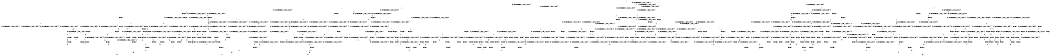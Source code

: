 digraph BCG {
size = "7, 10.5";
center = TRUE;
node [shape = circle];
0 [peripheries = 2];
0 -> 1 [label = "EX !0 !ATOMIC_EXCH_BRANCH (1, +1, TRUE, +0, 2, TRUE) !{0}"];
0 -> 2 [label = "EX !2 !ATOMIC_EXCH_BRANCH (1, +0, FALSE, +0, 3, TRUE) !{0}"];
0 -> 3 [label = "EX !1 !ATOMIC_EXCH_BRANCH (1, +0, TRUE, +0, 1, TRUE) !{0}"];
0 -> 4 [label = "EX !0 !ATOMIC_EXCH_BRANCH (1, +1, TRUE, +0, 2, TRUE) !{0}"];
1 -> 5 [label = "EX !2 !ATOMIC_EXCH_BRANCH (1, +0, FALSE, +0, 3, FALSE) !{0}"];
1 -> 6 [label = "EX !1 !ATOMIC_EXCH_BRANCH (1, +0, TRUE, +0, 1, FALSE) !{0}"];
1 -> 7 [label = "TERMINATE !0"];
2 -> 8 [label = "EX !0 !ATOMIC_EXCH_BRANCH (1, +1, TRUE, +0, 2, TRUE) !{0}"];
2 -> 9 [label = "EX !1 !ATOMIC_EXCH_BRANCH (1, +0, TRUE, +0, 1, TRUE) !{0}"];
2 -> 10 [label = "TERMINATE !2"];
2 -> 11 [label = "EX !0 !ATOMIC_EXCH_BRANCH (1, +1, TRUE, +0, 2, TRUE) !{0}"];
3 -> 3 [label = "EX !1 !ATOMIC_EXCH_BRANCH (1, +0, TRUE, +0, 1, TRUE) !{0}"];
3 -> 12 [label = "EX !0 !ATOMIC_EXCH_BRANCH (1, +1, TRUE, +0, 2, TRUE) !{0}"];
3 -> 13 [label = "EX !2 !ATOMIC_EXCH_BRANCH (1, +0, FALSE, +0, 3, TRUE) !{0}"];
3 -> 14 [label = "EX !0 !ATOMIC_EXCH_BRANCH (1, +1, TRUE, +0, 2, TRUE) !{0}"];
4 -> 15 [label = "EX !2 !ATOMIC_EXCH_BRANCH (1, +0, FALSE, +0, 3, FALSE) !{0}"];
4 -> 16 [label = "EX !1 !ATOMIC_EXCH_BRANCH (1, +0, TRUE, +0, 1, FALSE) !{0}"];
4 -> 17 [label = "TERMINATE !0"];
5 -> 18 [label = "EX !2 !ATOMIC_EXCH_BRANCH (1, +1, TRUE, +1, 1, TRUE) !{0}"];
5 -> 19 [label = "EX !1 !ATOMIC_EXCH_BRANCH (1, +0, TRUE, +0, 1, FALSE) !{0}"];
5 -> 20 [label = "TERMINATE !0"];
6 -> 21 [label = "EX !2 !ATOMIC_EXCH_BRANCH (1, +0, FALSE, +0, 3, TRUE) !{0}"];
6 -> 22 [label = "TERMINATE !0"];
6 -> 23 [label = "TERMINATE !1"];
7 -> 24 [label = "EX !1 !ATOMIC_EXCH_BRANCH (1, +0, TRUE, +0, 1, FALSE) !{1}"];
7 -> 25 [label = "EX !2 !ATOMIC_EXCH_BRANCH (1, +0, FALSE, +0, 3, FALSE) !{1}"];
7 -> 26 [label = "EX !1 !ATOMIC_EXCH_BRANCH (1, +0, TRUE, +0, 1, FALSE) !{1}"];
8 -> 27 [label = "EX !1 !ATOMIC_EXCH_BRANCH (1, +0, TRUE, +0, 1, FALSE) !{0}"];
8 -> 28 [label = "TERMINATE !0"];
8 -> 29 [label = "TERMINATE !2"];
9 -> 9 [label = "EX !1 !ATOMIC_EXCH_BRANCH (1, +0, TRUE, +0, 1, TRUE) !{0}"];
9 -> 30 [label = "EX !0 !ATOMIC_EXCH_BRANCH (1, +1, TRUE, +0, 2, TRUE) !{0}"];
9 -> 31 [label = "TERMINATE !2"];
9 -> 32 [label = "EX !0 !ATOMIC_EXCH_BRANCH (1, +1, TRUE, +0, 2, TRUE) !{0}"];
10 -> 33 [label = "EX !0 !ATOMIC_EXCH_BRANCH (1, +1, TRUE, +0, 2, TRUE) !{0}"];
10 -> 34 [label = "EX !1 !ATOMIC_EXCH_BRANCH (1, +0, TRUE, +0, 1, TRUE) !{0}"];
10 -> 35 [label = "EX !0 !ATOMIC_EXCH_BRANCH (1, +1, TRUE, +0, 2, TRUE) !{0}"];
11 -> 36 [label = "EX !1 !ATOMIC_EXCH_BRANCH (1, +0, TRUE, +0, 1, FALSE) !{0}"];
11 -> 37 [label = "TERMINATE !0"];
11 -> 38 [label = "TERMINATE !2"];
12 -> 6 [label = "EX !1 !ATOMIC_EXCH_BRANCH (1, +0, TRUE, +0, 1, FALSE) !{0}"];
12 -> 39 [label = "EX !2 !ATOMIC_EXCH_BRANCH (1, +0, FALSE, +0, 3, FALSE) !{0}"];
12 -> 40 [label = "TERMINATE !0"];
13 -> 9 [label = "EX !1 !ATOMIC_EXCH_BRANCH (1, +0, TRUE, +0, 1, TRUE) !{0}"];
13 -> 30 [label = "EX !0 !ATOMIC_EXCH_BRANCH (1, +1, TRUE, +0, 2, TRUE) !{0}"];
13 -> 31 [label = "TERMINATE !2"];
13 -> 32 [label = "EX !0 !ATOMIC_EXCH_BRANCH (1, +1, TRUE, +0, 2, TRUE) !{0}"];
14 -> 16 [label = "EX !1 !ATOMIC_EXCH_BRANCH (1, +0, TRUE, +0, 1, FALSE) !{0}"];
14 -> 41 [label = "EX !2 !ATOMIC_EXCH_BRANCH (1, +0, FALSE, +0, 3, FALSE) !{0}"];
14 -> 42 [label = "TERMINATE !0"];
15 -> 43 [label = "EX !2 !ATOMIC_EXCH_BRANCH (1, +1, TRUE, +1, 1, TRUE) !{0}"];
15 -> 44 [label = "EX !1 !ATOMIC_EXCH_BRANCH (1, +0, TRUE, +0, 1, FALSE) !{0}"];
15 -> 45 [label = "TERMINATE !0"];
16 -> 46 [label = "EX !2 !ATOMIC_EXCH_BRANCH (1, +0, FALSE, +0, 3, TRUE) !{0}"];
16 -> 47 [label = "TERMINATE !0"];
16 -> 48 [label = "TERMINATE !1"];
17 -> 49 [label = "EX !1 !ATOMIC_EXCH_BRANCH (1, +0, TRUE, +0, 1, FALSE) !{1}"];
17 -> 50 [label = "EX !2 !ATOMIC_EXCH_BRANCH (1, +0, FALSE, +0, 3, FALSE) !{1}"];
18 -> 5 [label = "EX !2 !ATOMIC_EXCH_BRANCH (1, +0, FALSE, +0, 3, FALSE) !{0}"];
18 -> 51 [label = "EX !1 !ATOMIC_EXCH_BRANCH (1, +0, TRUE, +0, 1, FALSE) !{0}"];
18 -> 52 [label = "TERMINATE !0"];
19 -> 53 [label = "EX !2 !ATOMIC_EXCH_BRANCH (1, +1, TRUE, +1, 1, FALSE) !{0}"];
19 -> 54 [label = "TERMINATE !0"];
19 -> 55 [label = "TERMINATE !1"];
20 -> 56 [label = "EX !2 !ATOMIC_EXCH_BRANCH (1, +1, TRUE, +1, 1, TRUE) !{1}"];
20 -> 57 [label = "EX !1 !ATOMIC_EXCH_BRANCH (1, +0, TRUE, +0, 1, FALSE) !{1}"];
20 -> 58 [label = "EX !1 !ATOMIC_EXCH_BRANCH (1, +0, TRUE, +0, 1, FALSE) !{1}"];
21 -> 59 [label = "TERMINATE !0"];
21 -> 60 [label = "TERMINATE !2"];
21 -> 61 [label = "TERMINATE !1"];
22 -> 62 [label = "EX !2 !ATOMIC_EXCH_BRANCH (1, +0, FALSE, +0, 3, TRUE) !{1}"];
22 -> 63 [label = "TERMINATE !1"];
23 -> 64 [label = "EX !2 !ATOMIC_EXCH_BRANCH (1, +0, FALSE, +0, 3, TRUE) !{0}"];
23 -> 65 [label = "TERMINATE !0"];
24 -> 62 [label = "EX !2 !ATOMIC_EXCH_BRANCH (1, +0, FALSE, +0, 3, TRUE) !{1}"];
24 -> 63 [label = "TERMINATE !1"];
25 -> 56 [label = "EX !2 !ATOMIC_EXCH_BRANCH (1, +1, TRUE, +1, 1, TRUE) !{1}"];
25 -> 57 [label = "EX !1 !ATOMIC_EXCH_BRANCH (1, +0, TRUE, +0, 1, FALSE) !{1}"];
25 -> 58 [label = "EX !1 !ATOMIC_EXCH_BRANCH (1, +0, TRUE, +0, 1, FALSE) !{1}"];
26 -> 66 [label = "EX !2 !ATOMIC_EXCH_BRANCH (1, +0, FALSE, +0, 3, TRUE) !{1}"];
26 -> 67 [label = "TERMINATE !1"];
27 -> 59 [label = "TERMINATE !0"];
27 -> 60 [label = "TERMINATE !2"];
27 -> 61 [label = "TERMINATE !1"];
28 -> 68 [label = "EX !1 !ATOMIC_EXCH_BRANCH (1, +0, TRUE, +0, 1, FALSE) !{1}"];
28 -> 69 [label = "TERMINATE !2"];
28 -> 70 [label = "EX !1 !ATOMIC_EXCH_BRANCH (1, +0, TRUE, +0, 1, FALSE) !{1}"];
29 -> 71 [label = "EX !1 !ATOMIC_EXCH_BRANCH (1, +0, TRUE, +0, 1, FALSE) !{0}"];
29 -> 72 [label = "TERMINATE !0"];
30 -> 27 [label = "EX !1 !ATOMIC_EXCH_BRANCH (1, +0, TRUE, +0, 1, FALSE) !{0}"];
30 -> 73 [label = "TERMINATE !0"];
30 -> 74 [label = "TERMINATE !2"];
31 -> 34 [label = "EX !1 !ATOMIC_EXCH_BRANCH (1, +0, TRUE, +0, 1, TRUE) !{0}"];
31 -> 75 [label = "EX !0 !ATOMIC_EXCH_BRANCH (1, +1, TRUE, +0, 2, TRUE) !{0}"];
31 -> 76 [label = "EX !0 !ATOMIC_EXCH_BRANCH (1, +1, TRUE, +0, 2, TRUE) !{0}"];
32 -> 36 [label = "EX !1 !ATOMIC_EXCH_BRANCH (1, +0, TRUE, +0, 1, FALSE) !{0}"];
32 -> 77 [label = "TERMINATE !0"];
32 -> 78 [label = "TERMINATE !2"];
33 -> 71 [label = "EX !1 !ATOMIC_EXCH_BRANCH (1, +0, TRUE, +0, 1, FALSE) !{0}"];
33 -> 72 [label = "TERMINATE !0"];
34 -> 34 [label = "EX !1 !ATOMIC_EXCH_BRANCH (1, +0, TRUE, +0, 1, TRUE) !{0}"];
34 -> 75 [label = "EX !0 !ATOMIC_EXCH_BRANCH (1, +1, TRUE, +0, 2, TRUE) !{0}"];
34 -> 76 [label = "EX !0 !ATOMIC_EXCH_BRANCH (1, +1, TRUE, +0, 2, TRUE) !{0}"];
35 -> 79 [label = "EX !1 !ATOMIC_EXCH_BRANCH (1, +0, TRUE, +0, 1, FALSE) !{0}"];
35 -> 80 [label = "TERMINATE !0"];
36 -> 81 [label = "TERMINATE !0"];
36 -> 82 [label = "TERMINATE !2"];
36 -> 83 [label = "TERMINATE !1"];
37 -> 84 [label = "EX !1 !ATOMIC_EXCH_BRANCH (1, +0, TRUE, +0, 1, FALSE) !{1}"];
37 -> 85 [label = "TERMINATE !2"];
38 -> 79 [label = "EX !1 !ATOMIC_EXCH_BRANCH (1, +0, TRUE, +0, 1, FALSE) !{0}"];
38 -> 80 [label = "TERMINATE !0"];
39 -> 19 [label = "EX !1 !ATOMIC_EXCH_BRANCH (1, +0, TRUE, +0, 1, FALSE) !{0}"];
39 -> 86 [label = "EX !2 !ATOMIC_EXCH_BRANCH (1, +1, TRUE, +1, 1, TRUE) !{0}"];
39 -> 87 [label = "TERMINATE !0"];
40 -> 24 [label = "EX !1 !ATOMIC_EXCH_BRANCH (1, +0, TRUE, +0, 1, FALSE) !{1}"];
40 -> 88 [label = "EX !2 !ATOMIC_EXCH_BRANCH (1, +0, FALSE, +0, 3, FALSE) !{1}"];
40 -> 26 [label = "EX !1 !ATOMIC_EXCH_BRANCH (1, +0, TRUE, +0, 1, FALSE) !{1}"];
41 -> 44 [label = "EX !1 !ATOMIC_EXCH_BRANCH (1, +0, TRUE, +0, 1, FALSE) !{0}"];
41 -> 89 [label = "EX !2 !ATOMIC_EXCH_BRANCH (1, +1, TRUE, +1, 1, TRUE) !{0}"];
41 -> 90 [label = "TERMINATE !0"];
42 -> 49 [label = "EX !1 !ATOMIC_EXCH_BRANCH (1, +0, TRUE, +0, 1, FALSE) !{1}"];
42 -> 91 [label = "EX !2 !ATOMIC_EXCH_BRANCH (1, +0, FALSE, +0, 3, FALSE) !{1}"];
43 -> 15 [label = "EX !2 !ATOMIC_EXCH_BRANCH (1, +0, FALSE, +0, 3, FALSE) !{0}"];
43 -> 92 [label = "EX !1 !ATOMIC_EXCH_BRANCH (1, +0, TRUE, +0, 1, FALSE) !{0}"];
43 -> 93 [label = "TERMINATE !0"];
44 -> 94 [label = "EX !2 !ATOMIC_EXCH_BRANCH (1, +1, TRUE, +1, 1, FALSE) !{0}"];
44 -> 95 [label = "TERMINATE !0"];
44 -> 96 [label = "TERMINATE !1"];
45 -> 97 [label = "EX !2 !ATOMIC_EXCH_BRANCH (1, +1, TRUE, +1, 1, TRUE) !{1}"];
45 -> 98 [label = "EX !1 !ATOMIC_EXCH_BRANCH (1, +0, TRUE, +0, 1, FALSE) !{1}"];
46 -> 81 [label = "TERMINATE !0"];
46 -> 82 [label = "TERMINATE !2"];
46 -> 83 [label = "TERMINATE !1"];
47 -> 99 [label = "EX !2 !ATOMIC_EXCH_BRANCH (1, +0, FALSE, +0, 3, TRUE) !{1}"];
47 -> 100 [label = "TERMINATE !1"];
48 -> 101 [label = "EX !2 !ATOMIC_EXCH_BRANCH (1, +0, FALSE, +0, 3, TRUE) !{0}"];
48 -> 102 [label = "TERMINATE !0"];
49 -> 99 [label = "EX !2 !ATOMIC_EXCH_BRANCH (1, +0, FALSE, +0, 3, TRUE) !{1}"];
49 -> 100 [label = "TERMINATE !1"];
50 -> 97 [label = "EX !2 !ATOMIC_EXCH_BRANCH (1, +1, TRUE, +1, 1, TRUE) !{1}"];
50 -> 98 [label = "EX !1 !ATOMIC_EXCH_BRANCH (1, +0, TRUE, +0, 1, FALSE) !{1}"];
51 -> 21 [label = "EX !2 !ATOMIC_EXCH_BRANCH (1, +0, FALSE, +0, 3, TRUE) !{0}"];
51 -> 103 [label = "TERMINATE !0"];
51 -> 104 [label = "TERMINATE !1"];
52 -> 25 [label = "EX !2 !ATOMIC_EXCH_BRANCH (1, +0, FALSE, +0, 3, FALSE) !{1}"];
52 -> 105 [label = "EX !1 !ATOMIC_EXCH_BRANCH (1, +0, TRUE, +0, 1, FALSE) !{1}"];
52 -> 106 [label = "EX !1 !ATOMIC_EXCH_BRANCH (1, +0, TRUE, +0, 1, FALSE) !{1}"];
53 -> 107 [label = "TERMINATE !0"];
53 -> 108 [label = "TERMINATE !2"];
53 -> 109 [label = "TERMINATE !1"];
54 -> 110 [label = "EX !2 !ATOMIC_EXCH_BRANCH (1, +1, TRUE, +1, 1, FALSE) !{1}"];
54 -> 111 [label = "TERMINATE !1"];
55 -> 112 [label = "EX !2 !ATOMIC_EXCH_BRANCH (1, +1, TRUE, +1, 1, FALSE) !{0}"];
55 -> 113 [label = "TERMINATE !0"];
56 -> 25 [label = "EX !2 !ATOMIC_EXCH_BRANCH (1, +0, FALSE, +0, 3, FALSE) !{1}"];
56 -> 105 [label = "EX !1 !ATOMIC_EXCH_BRANCH (1, +0, TRUE, +0, 1, FALSE) !{1}"];
56 -> 106 [label = "EX !1 !ATOMIC_EXCH_BRANCH (1, +0, TRUE, +0, 1, FALSE) !{1}"];
57 -> 110 [label = "EX !2 !ATOMIC_EXCH_BRANCH (1, +1, TRUE, +1, 1, FALSE) !{1}"];
57 -> 111 [label = "TERMINATE !1"];
58 -> 114 [label = "EX !2 !ATOMIC_EXCH_BRANCH (1, +1, TRUE, +1, 1, FALSE) !{1}"];
58 -> 115 [label = "TERMINATE !1"];
59 -> 116 [label = "TERMINATE !2"];
59 -> 117 [label = "TERMINATE !1"];
60 -> 118 [label = "TERMINATE !0"];
60 -> 119 [label = "TERMINATE !1"];
61 -> 120 [label = "TERMINATE !0"];
61 -> 121 [label = "TERMINATE !2"];
62 -> 116 [label = "TERMINATE !2"];
62 -> 117 [label = "TERMINATE !1"];
63 -> 122 [label = "EX !2 !ATOMIC_EXCH_BRANCH (1, +0, FALSE, +0, 3, TRUE) !{2}"];
63 -> 123 [label = "EX !2 !ATOMIC_EXCH_BRANCH (1, +0, FALSE, +0, 3, TRUE) !{2}"];
64 -> 120 [label = "TERMINATE !0"];
64 -> 121 [label = "TERMINATE !2"];
65 -> 124 [label = "EX !2 !ATOMIC_EXCH_BRANCH (1, +0, FALSE, +0, 3, TRUE) !{1}"];
66 -> 125 [label = "TERMINATE !2"];
66 -> 126 [label = "TERMINATE !1"];
67 -> 127 [label = "EX !2 !ATOMIC_EXCH_BRANCH (1, +0, FALSE, +0, 3, TRUE) !{2}"];
68 -> 116 [label = "TERMINATE !2"];
68 -> 117 [label = "TERMINATE !1"];
69 -> 128 [label = "EX !1 !ATOMIC_EXCH_BRANCH (1, +0, TRUE, +0, 1, FALSE) !{1}"];
69 -> 129 [label = "EX !1 !ATOMIC_EXCH_BRANCH (1, +0, TRUE, +0, 1, FALSE) !{1}"];
70 -> 125 [label = "TERMINATE !2"];
70 -> 126 [label = "TERMINATE !1"];
71 -> 118 [label = "TERMINATE !0"];
71 -> 119 [label = "TERMINATE !1"];
72 -> 128 [label = "EX !1 !ATOMIC_EXCH_BRANCH (1, +0, TRUE, +0, 1, FALSE) !{1}"];
72 -> 129 [label = "EX !1 !ATOMIC_EXCH_BRANCH (1, +0, TRUE, +0, 1, FALSE) !{1}"];
73 -> 68 [label = "EX !1 !ATOMIC_EXCH_BRANCH (1, +0, TRUE, +0, 1, FALSE) !{1}"];
73 -> 130 [label = "TERMINATE !2"];
73 -> 70 [label = "EX !1 !ATOMIC_EXCH_BRANCH (1, +0, TRUE, +0, 1, FALSE) !{1}"];
74 -> 71 [label = "EX !1 !ATOMIC_EXCH_BRANCH (1, +0, TRUE, +0, 1, FALSE) !{0}"];
74 -> 131 [label = "TERMINATE !0"];
75 -> 71 [label = "EX !1 !ATOMIC_EXCH_BRANCH (1, +0, TRUE, +0, 1, FALSE) !{0}"];
75 -> 131 [label = "TERMINATE !0"];
76 -> 79 [label = "EX !1 !ATOMIC_EXCH_BRANCH (1, +0, TRUE, +0, 1, FALSE) !{0}"];
76 -> 132 [label = "TERMINATE !0"];
77 -> 84 [label = "EX !1 !ATOMIC_EXCH_BRANCH (1, +0, TRUE, +0, 1, FALSE) !{1}"];
77 -> 133 [label = "TERMINATE !2"];
78 -> 79 [label = "EX !1 !ATOMIC_EXCH_BRANCH (1, +0, TRUE, +0, 1, FALSE) !{0}"];
78 -> 132 [label = "TERMINATE !0"];
79 -> 134 [label = "TERMINATE !0"];
79 -> 135 [label = "TERMINATE !1"];
80 -> 136 [label = "EX !1 !ATOMIC_EXCH_BRANCH (1, +0, TRUE, +0, 1, FALSE) !{1}"];
81 -> 137 [label = "TERMINATE !2"];
81 -> 138 [label = "TERMINATE !1"];
82 -> 134 [label = "TERMINATE !0"];
82 -> 135 [label = "TERMINATE !1"];
83 -> 139 [label = "TERMINATE !0"];
83 -> 140 [label = "TERMINATE !2"];
84 -> 137 [label = "TERMINATE !2"];
84 -> 138 [label = "TERMINATE !1"];
85 -> 136 [label = "EX !1 !ATOMIC_EXCH_BRANCH (1, +0, TRUE, +0, 1, FALSE) !{1}"];
86 -> 51 [label = "EX !1 !ATOMIC_EXCH_BRANCH (1, +0, TRUE, +0, 1, FALSE) !{0}"];
86 -> 39 [label = "EX !2 !ATOMIC_EXCH_BRANCH (1, +0, FALSE, +0, 3, FALSE) !{0}"];
86 -> 141 [label = "TERMINATE !0"];
87 -> 57 [label = "EX !1 !ATOMIC_EXCH_BRANCH (1, +0, TRUE, +0, 1, FALSE) !{1}"];
87 -> 142 [label = "EX !2 !ATOMIC_EXCH_BRANCH (1, +1, TRUE, +1, 1, TRUE) !{1}"];
87 -> 58 [label = "EX !1 !ATOMIC_EXCH_BRANCH (1, +0, TRUE, +0, 1, FALSE) !{1}"];
88 -> 57 [label = "EX !1 !ATOMIC_EXCH_BRANCH (1, +0, TRUE, +0, 1, FALSE) !{1}"];
88 -> 142 [label = "EX !2 !ATOMIC_EXCH_BRANCH (1, +1, TRUE, +1, 1, TRUE) !{1}"];
88 -> 58 [label = "EX !1 !ATOMIC_EXCH_BRANCH (1, +0, TRUE, +0, 1, FALSE) !{1}"];
89 -> 92 [label = "EX !1 !ATOMIC_EXCH_BRANCH (1, +0, TRUE, +0, 1, FALSE) !{0}"];
89 -> 41 [label = "EX !2 !ATOMIC_EXCH_BRANCH (1, +0, FALSE, +0, 3, FALSE) !{0}"];
89 -> 143 [label = "TERMINATE !0"];
90 -> 98 [label = "EX !1 !ATOMIC_EXCH_BRANCH (1, +0, TRUE, +0, 1, FALSE) !{1}"];
90 -> 144 [label = "EX !2 !ATOMIC_EXCH_BRANCH (1, +1, TRUE, +1, 1, TRUE) !{1}"];
91 -> 98 [label = "EX !1 !ATOMIC_EXCH_BRANCH (1, +0, TRUE, +0, 1, FALSE) !{1}"];
91 -> 144 [label = "EX !2 !ATOMIC_EXCH_BRANCH (1, +1, TRUE, +1, 1, TRUE) !{1}"];
92 -> 46 [label = "EX !2 !ATOMIC_EXCH_BRANCH (1, +0, FALSE, +0, 3, TRUE) !{0}"];
92 -> 145 [label = "TERMINATE !0"];
92 -> 146 [label = "TERMINATE !1"];
93 -> 50 [label = "EX !2 !ATOMIC_EXCH_BRANCH (1, +0, FALSE, +0, 3, FALSE) !{1}"];
93 -> 147 [label = "EX !1 !ATOMIC_EXCH_BRANCH (1, +0, TRUE, +0, 1, FALSE) !{1}"];
94 -> 148 [label = "TERMINATE !0"];
94 -> 149 [label = "TERMINATE !2"];
94 -> 150 [label = "TERMINATE !1"];
95 -> 151 [label = "EX !2 !ATOMIC_EXCH_BRANCH (1, +1, TRUE, +1, 1, FALSE) !{1}"];
95 -> 152 [label = "TERMINATE !1"];
96 -> 153 [label = "EX !2 !ATOMIC_EXCH_BRANCH (1, +1, TRUE, +1, 1, FALSE) !{0}"];
96 -> 154 [label = "TERMINATE !0"];
97 -> 50 [label = "EX !2 !ATOMIC_EXCH_BRANCH (1, +0, FALSE, +0, 3, FALSE) !{1}"];
97 -> 147 [label = "EX !1 !ATOMIC_EXCH_BRANCH (1, +0, TRUE, +0, 1, FALSE) !{1}"];
98 -> 151 [label = "EX !2 !ATOMIC_EXCH_BRANCH (1, +1, TRUE, +1, 1, FALSE) !{1}"];
98 -> 152 [label = "TERMINATE !1"];
99 -> 137 [label = "TERMINATE !2"];
99 -> 138 [label = "TERMINATE !1"];
100 -> 155 [label = "EX !2 !ATOMIC_EXCH_BRANCH (1, +0, FALSE, +0, 3, TRUE) !{2}"];
101 -> 139 [label = "TERMINATE !0"];
101 -> 140 [label = "TERMINATE !2"];
102 -> 156 [label = "EX !2 !ATOMIC_EXCH_BRANCH (1, +0, FALSE, +0, 3, TRUE) !{1}"];
103 -> 62 [label = "EX !2 !ATOMIC_EXCH_BRANCH (1, +0, FALSE, +0, 3, TRUE) !{1}"];
103 -> 157 [label = "TERMINATE !1"];
104 -> 64 [label = "EX !2 !ATOMIC_EXCH_BRANCH (1, +0, FALSE, +0, 3, TRUE) !{0}"];
104 -> 158 [label = "TERMINATE !0"];
105 -> 62 [label = "EX !2 !ATOMIC_EXCH_BRANCH (1, +0, FALSE, +0, 3, TRUE) !{1}"];
105 -> 157 [label = "TERMINATE !1"];
106 -> 66 [label = "EX !2 !ATOMIC_EXCH_BRANCH (1, +0, FALSE, +0, 3, TRUE) !{1}"];
106 -> 159 [label = "TERMINATE !1"];
107 -> 160 [label = "TERMINATE !2"];
107 -> 161 [label = "TERMINATE !1"];
108 -> 162 [label = "TERMINATE !0"];
108 -> 163 [label = "TERMINATE !1"];
109 -> 164 [label = "TERMINATE !0"];
109 -> 165 [label = "TERMINATE !2"];
110 -> 160 [label = "TERMINATE !2"];
110 -> 161 [label = "TERMINATE !1"];
111 -> 166 [label = "EX !2 !ATOMIC_EXCH_BRANCH (1, +1, TRUE, +1, 1, FALSE) !{2}"];
111 -> 167 [label = "EX !2 !ATOMIC_EXCH_BRANCH (1, +1, TRUE, +1, 1, FALSE) !{2}"];
112 -> 164 [label = "TERMINATE !0"];
112 -> 165 [label = "TERMINATE !2"];
113 -> 168 [label = "EX !2 !ATOMIC_EXCH_BRANCH (1, +1, TRUE, +1, 1, FALSE) !{1}"];
114 -> 169 [label = "TERMINATE !2"];
114 -> 170 [label = "TERMINATE !1"];
115 -> 171 [label = "EX !2 !ATOMIC_EXCH_BRANCH (1, +1, TRUE, +1, 1, FALSE) !{2}"];
116 -> 172 [label = "TERMINATE !1"];
117 -> 173 [label = "TERMINATE !2"];
118 -> 172 [label = "TERMINATE !1"];
119 -> 174 [label = "TERMINATE !0"];
120 -> 175 [label = "TERMINATE !2"];
121 -> 174 [label = "TERMINATE !0"];
122 -> 173 [label = "TERMINATE !2"];
123 -> 176 [label = "TERMINATE !2"];
124 -> 175 [label = "TERMINATE !2"];
125 -> 177 [label = "TERMINATE !1"];
126 -> 178 [label = "TERMINATE !2"];
127 -> 178 [label = "TERMINATE !2"];
128 -> 172 [label = "TERMINATE !1"];
129 -> 177 [label = "TERMINATE !1"];
130 -> 128 [label = "EX !1 !ATOMIC_EXCH_BRANCH (1, +0, TRUE, +0, 1, FALSE) !{1}"];
130 -> 129 [label = "EX !1 !ATOMIC_EXCH_BRANCH (1, +0, TRUE, +0, 1, FALSE) !{1}"];
131 -> 128 [label = "EX !1 !ATOMIC_EXCH_BRANCH (1, +0, TRUE, +0, 1, FALSE) !{1}"];
131 -> 129 [label = "EX !1 !ATOMIC_EXCH_BRANCH (1, +0, TRUE, +0, 1, FALSE) !{1}"];
132 -> 136 [label = "EX !1 !ATOMIC_EXCH_BRANCH (1, +0, TRUE, +0, 1, FALSE) !{1}"];
133 -> 136 [label = "EX !1 !ATOMIC_EXCH_BRANCH (1, +0, TRUE, +0, 1, FALSE) !{1}"];
134 -> 179 [label = "TERMINATE !1"];
135 -> 180 [label = "TERMINATE !0"];
136 -> 179 [label = "TERMINATE !1"];
137 -> 179 [label = "TERMINATE !1"];
138 -> 181 [label = "TERMINATE !2"];
139 -> 182 [label = "TERMINATE !2"];
140 -> 180 [label = "TERMINATE !0"];
141 -> 105 [label = "EX !1 !ATOMIC_EXCH_BRANCH (1, +0, TRUE, +0, 1, FALSE) !{1}"];
141 -> 88 [label = "EX !2 !ATOMIC_EXCH_BRANCH (1, +0, FALSE, +0, 3, FALSE) !{1}"];
141 -> 106 [label = "EX !1 !ATOMIC_EXCH_BRANCH (1, +0, TRUE, +0, 1, FALSE) !{1}"];
142 -> 105 [label = "EX !1 !ATOMIC_EXCH_BRANCH (1, +0, TRUE, +0, 1, FALSE) !{1}"];
142 -> 88 [label = "EX !2 !ATOMIC_EXCH_BRANCH (1, +0, FALSE, +0, 3, FALSE) !{1}"];
142 -> 106 [label = "EX !1 !ATOMIC_EXCH_BRANCH (1, +0, TRUE, +0, 1, FALSE) !{1}"];
143 -> 147 [label = "EX !1 !ATOMIC_EXCH_BRANCH (1, +0, TRUE, +0, 1, FALSE) !{1}"];
143 -> 91 [label = "EX !2 !ATOMIC_EXCH_BRANCH (1, +0, FALSE, +0, 3, FALSE) !{1}"];
144 -> 147 [label = "EX !1 !ATOMIC_EXCH_BRANCH (1, +0, TRUE, +0, 1, FALSE) !{1}"];
144 -> 91 [label = "EX !2 !ATOMIC_EXCH_BRANCH (1, +0, FALSE, +0, 3, FALSE) !{1}"];
145 -> 99 [label = "EX !2 !ATOMIC_EXCH_BRANCH (1, +0, FALSE, +0, 3, TRUE) !{1}"];
145 -> 183 [label = "TERMINATE !1"];
146 -> 101 [label = "EX !2 !ATOMIC_EXCH_BRANCH (1, +0, FALSE, +0, 3, TRUE) !{0}"];
146 -> 184 [label = "TERMINATE !0"];
147 -> 99 [label = "EX !2 !ATOMIC_EXCH_BRANCH (1, +0, FALSE, +0, 3, TRUE) !{1}"];
147 -> 183 [label = "TERMINATE !1"];
148 -> 185 [label = "TERMINATE !2"];
148 -> 186 [label = "TERMINATE !1"];
149 -> 187 [label = "TERMINATE !0"];
149 -> 188 [label = "TERMINATE !1"];
150 -> 189 [label = "TERMINATE !0"];
150 -> 190 [label = "TERMINATE !2"];
151 -> 185 [label = "TERMINATE !2"];
151 -> 186 [label = "TERMINATE !1"];
152 -> 191 [label = "EX !2 !ATOMIC_EXCH_BRANCH (1, +1, TRUE, +1, 1, FALSE) !{2}"];
153 -> 189 [label = "TERMINATE !0"];
153 -> 190 [label = "TERMINATE !2"];
154 -> 192 [label = "EX !2 !ATOMIC_EXCH_BRANCH (1, +1, TRUE, +1, 1, FALSE) !{1}"];
155 -> 181 [label = "TERMINATE !2"];
156 -> 182 [label = "TERMINATE !2"];
157 -> 122 [label = "EX !2 !ATOMIC_EXCH_BRANCH (1, +0, FALSE, +0, 3, TRUE) !{2}"];
157 -> 123 [label = "EX !2 !ATOMIC_EXCH_BRANCH (1, +0, FALSE, +0, 3, TRUE) !{2}"];
158 -> 124 [label = "EX !2 !ATOMIC_EXCH_BRANCH (1, +0, FALSE, +0, 3, TRUE) !{1}"];
159 -> 127 [label = "EX !2 !ATOMIC_EXCH_BRANCH (1, +0, FALSE, +0, 3, TRUE) !{2}"];
160 -> 193 [label = "TERMINATE !1"];
161 -> 194 [label = "TERMINATE !2"];
162 -> 193 [label = "TERMINATE !1"];
163 -> 195 [label = "TERMINATE !0"];
164 -> 196 [label = "TERMINATE !2"];
165 -> 195 [label = "TERMINATE !0"];
166 -> 194 [label = "TERMINATE !2"];
167 -> 197 [label = "TERMINATE !2"];
168 -> 196 [label = "TERMINATE !2"];
169 -> 198 [label = "TERMINATE !1"];
170 -> 199 [label = "TERMINATE !2"];
171 -> 199 [label = "TERMINATE !2"];
173 -> 200 [label = "exit"];
176 -> 201 [label = "exit"];
178 -> 202 [label = "exit"];
181 -> 203 [label = "exit"];
183 -> 155 [label = "EX !2 !ATOMIC_EXCH_BRANCH (1, +0, FALSE, +0, 3, TRUE) !{2}"];
184 -> 156 [label = "EX !2 !ATOMIC_EXCH_BRANCH (1, +0, FALSE, +0, 3, TRUE) !{1}"];
185 -> 204 [label = "TERMINATE !1"];
186 -> 205 [label = "TERMINATE !2"];
187 -> 204 [label = "TERMINATE !1"];
188 -> 206 [label = "TERMINATE !0"];
189 -> 207 [label = "TERMINATE !2"];
190 -> 206 [label = "TERMINATE !0"];
191 -> 205 [label = "TERMINATE !2"];
192 -> 207 [label = "TERMINATE !2"];
194 -> 200 [label = "exit"];
197 -> 201 [label = "exit"];
199 -> 202 [label = "exit"];
205 -> 203 [label = "exit"];
}
